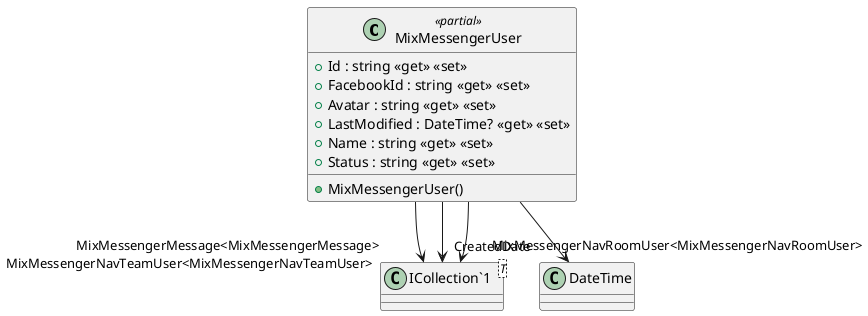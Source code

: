 @startuml
class MixMessengerUser <<partial>> {
    + MixMessengerUser()
    + Id : string <<get>> <<set>>
    + FacebookId : string <<get>> <<set>>
    + Avatar : string <<get>> <<set>>
    + LastModified : DateTime? <<get>> <<set>>
    + Name : string <<get>> <<set>>
    + Status : string <<get>> <<set>>
}
class "ICollection`1"<T> {
}
MixMessengerUser --> "CreatedDate" DateTime
MixMessengerUser --> "MixMessengerMessage<MixMessengerMessage>" "ICollection`1"
MixMessengerUser --> "MixMessengerNavRoomUser<MixMessengerNavRoomUser>" "ICollection`1"
MixMessengerUser --> "MixMessengerNavTeamUser<MixMessengerNavTeamUser>" "ICollection`1"
@enduml
